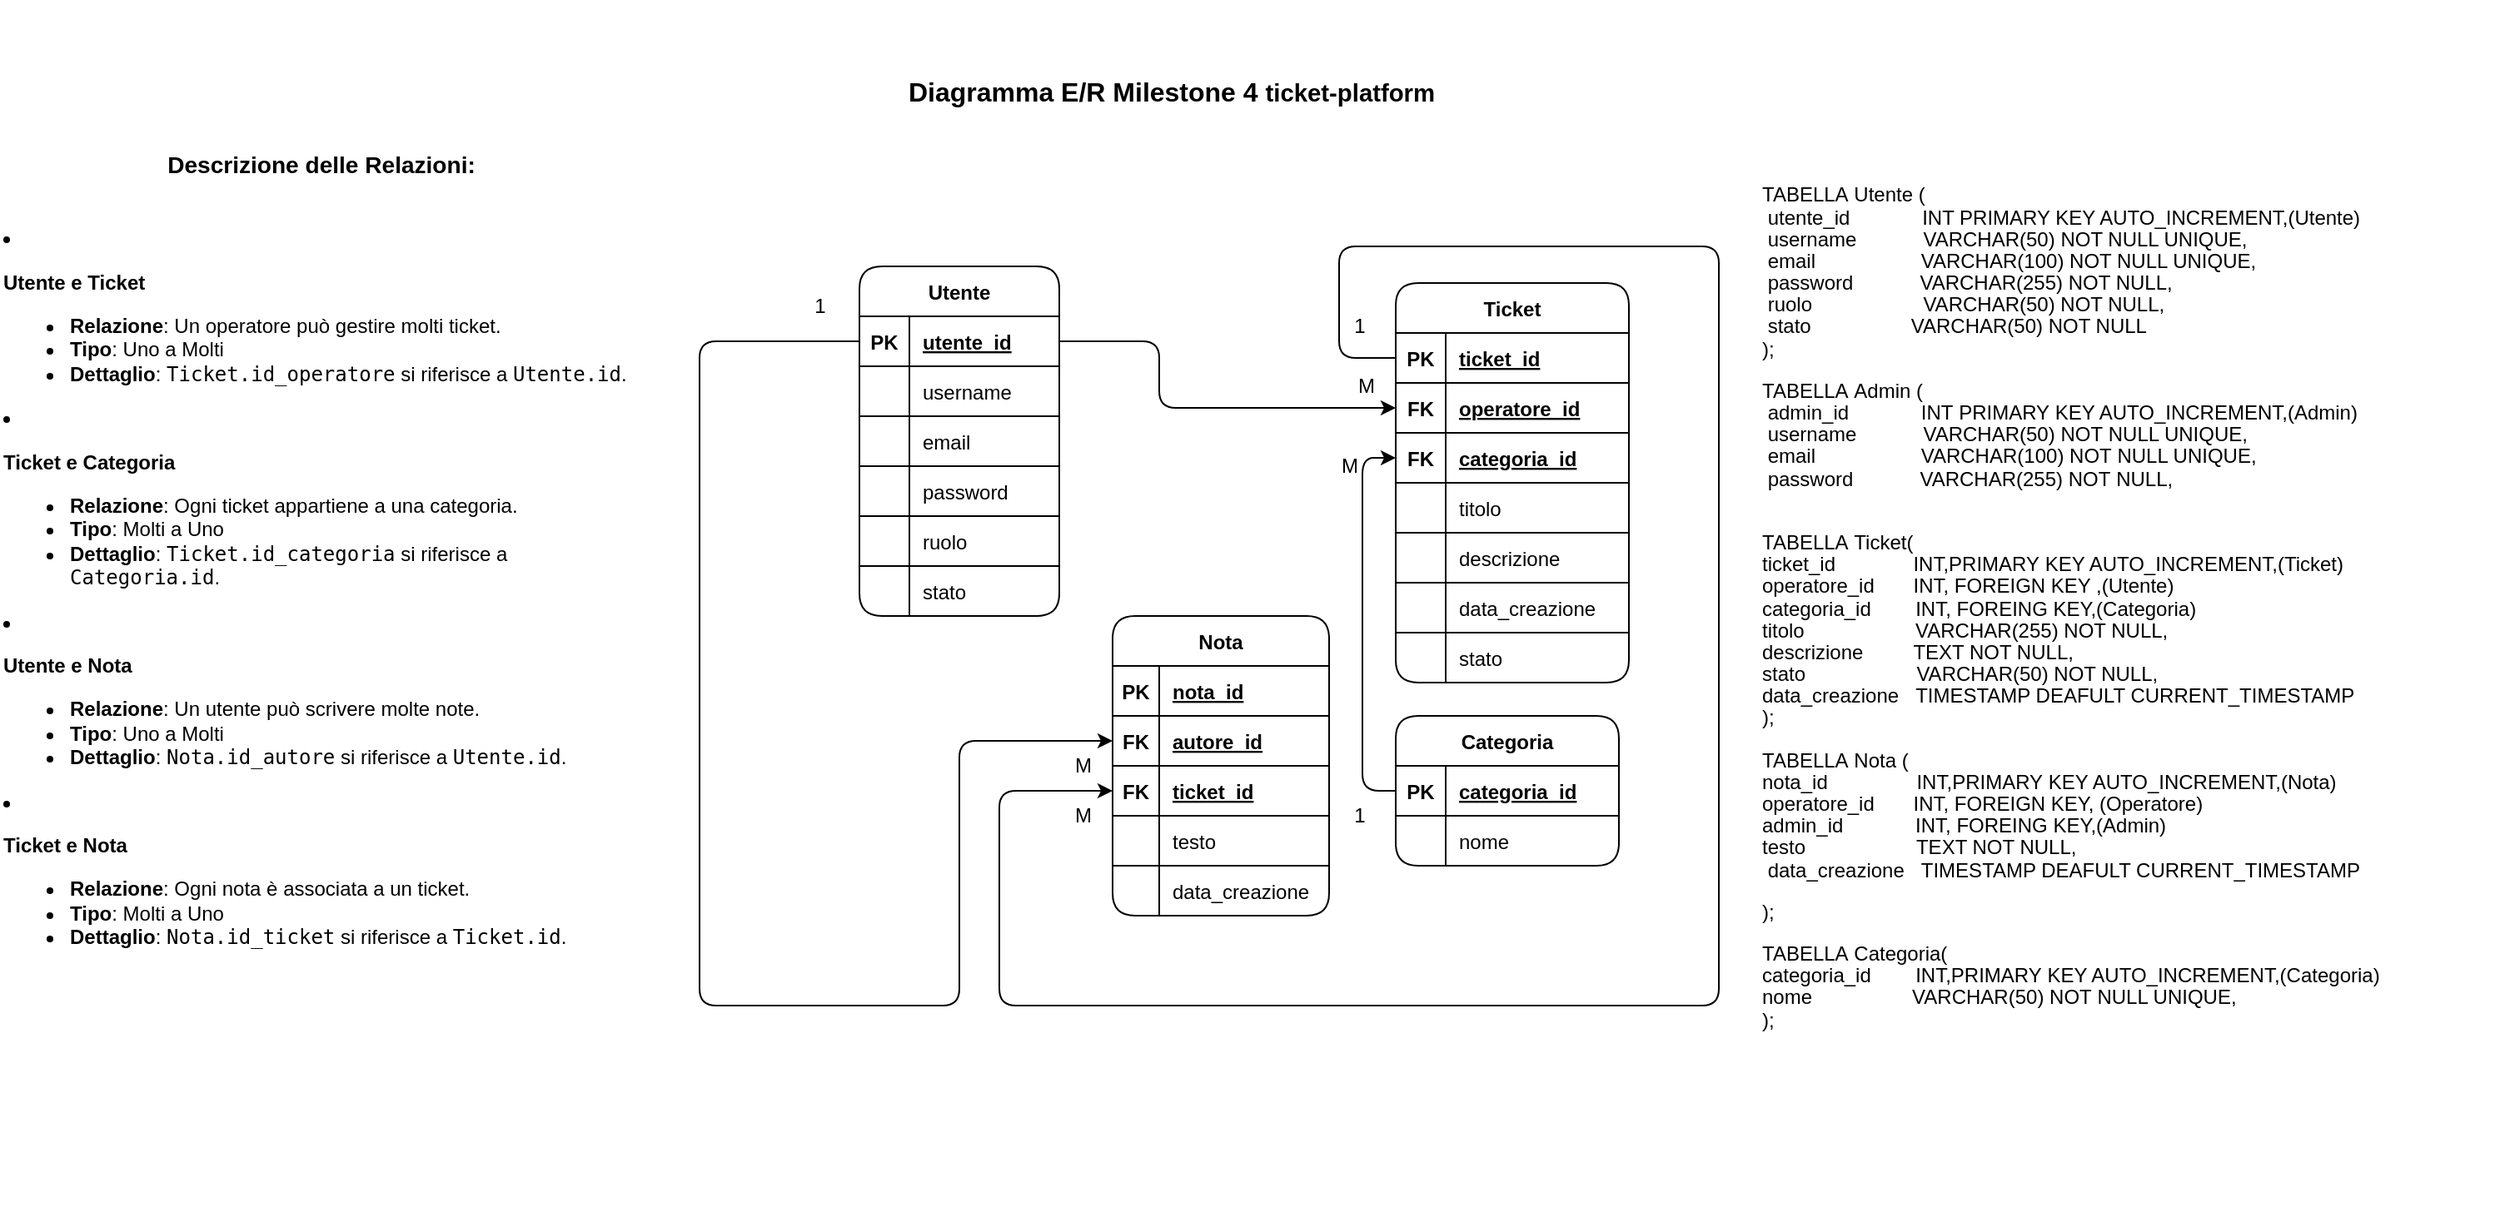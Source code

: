 <mxfile>
    <diagram id="jQdG6aLbPVYcb-BBa7oR" name="Page-1">
        <mxGraphModel dx="2303" dy="1204" grid="1" gridSize="12" guides="1" tooltips="1" connect="1" arrows="1" fold="1" page="0" pageScale="1" pageWidth="1600" pageHeight="1200" math="0" shadow="0">
            <root>
                <mxCell id="0"/>
                <mxCell id="1" parent="0"/>
                <mxCell id="15" value="Nota" style="shape=table;startSize=30;container=1;collapsible=1;childLayout=tableLayout;fixedRows=1;rowLines=1;fontStyle=1;align=center;resizeLast=1;rounded=1;" parent="1" vertex="1">
                    <mxGeometry x="260" y="270" width="130" height="180" as="geometry"/>
                </mxCell>
                <mxCell id="16" value="" style="shape=tableRow;horizontal=0;startSize=0;swimlaneHead=0;swimlaneBody=0;fillColor=none;collapsible=0;dropTarget=0;points=[[0,0.5],[1,0.5]];portConstraint=eastwest;top=0;left=0;right=0;bottom=1;" parent="15" vertex="1">
                    <mxGeometry y="30" width="130" height="30" as="geometry"/>
                </mxCell>
                <mxCell id="17" value="PK" style="shape=partialRectangle;connectable=0;fillColor=none;top=0;left=0;bottom=0;right=0;fontStyle=1;overflow=hidden;" parent="16" vertex="1">
                    <mxGeometry width="28" height="30" as="geometry">
                        <mxRectangle width="28" height="30" as="alternateBounds"/>
                    </mxGeometry>
                </mxCell>
                <mxCell id="18" value="nota_id" style="shape=partialRectangle;connectable=0;fillColor=none;top=0;left=0;bottom=0;right=0;align=left;spacingLeft=6;fontStyle=5;overflow=hidden;" parent="16" vertex="1">
                    <mxGeometry x="28" width="102" height="30" as="geometry">
                        <mxRectangle width="102" height="30" as="alternateBounds"/>
                    </mxGeometry>
                </mxCell>
                <mxCell id="255" value="" style="shape=tableRow;horizontal=0;startSize=0;swimlaneHead=0;swimlaneBody=0;fillColor=none;collapsible=0;dropTarget=0;points=[[0,0.5],[1,0.5]];portConstraint=eastwest;top=0;left=0;right=0;bottom=0;" parent="15" vertex="1">
                    <mxGeometry y="60" width="130" height="30" as="geometry"/>
                </mxCell>
                <mxCell id="256" value="FK" style="shape=partialRectangle;connectable=0;fillColor=none;top=0;left=0;bottom=0;right=0;editable=1;overflow=hidden;fontStyle=1" parent="255" vertex="1">
                    <mxGeometry width="28" height="30" as="geometry">
                        <mxRectangle width="28" height="30" as="alternateBounds"/>
                    </mxGeometry>
                </mxCell>
                <mxCell id="257" value="autore_id" style="shape=partialRectangle;connectable=0;fillColor=none;top=0;left=0;bottom=1;right=0;align=left;spacingLeft=6;overflow=hidden;fontStyle=5" parent="255" vertex="1">
                    <mxGeometry x="28" width="102" height="30" as="geometry">
                        <mxRectangle width="102" height="30" as="alternateBounds"/>
                    </mxGeometry>
                </mxCell>
                <mxCell id="187" value="" style="shape=tableRow;horizontal=0;startSize=0;swimlaneHead=0;swimlaneBody=0;fillColor=none;collapsible=0;dropTarget=0;points=[[0,0.5],[1,0.5]];portConstraint=eastwest;top=0;left=0;right=0;bottom=0;" parent="15" vertex="1">
                    <mxGeometry y="90" width="130" height="30" as="geometry"/>
                </mxCell>
                <mxCell id="188" value="FK" style="shape=partialRectangle;connectable=0;fillColor=none;top=0;left=0;bottom=0;right=0;editable=1;overflow=hidden;fontStyle=1" parent="187" vertex="1">
                    <mxGeometry width="28" height="30" as="geometry">
                        <mxRectangle width="28" height="30" as="alternateBounds"/>
                    </mxGeometry>
                </mxCell>
                <mxCell id="189" value="ticket_id" style="shape=partialRectangle;connectable=0;fillColor=none;top=0;left=0;bottom=1;right=0;align=left;spacingLeft=6;overflow=hidden;fontStyle=5" parent="187" vertex="1">
                    <mxGeometry x="28" width="102" height="30" as="geometry">
                        <mxRectangle width="102" height="30" as="alternateBounds"/>
                    </mxGeometry>
                </mxCell>
                <mxCell id="22" value="" style="shape=tableRow;horizontal=0;startSize=0;swimlaneHead=0;swimlaneBody=0;fillColor=none;collapsible=0;dropTarget=0;points=[[0,0.5],[1,0.5]];portConstraint=eastwest;top=0;left=0;right=0;bottom=0;" parent="15" vertex="1">
                    <mxGeometry y="120" width="130" height="30" as="geometry"/>
                </mxCell>
                <mxCell id="23" value="" style="shape=partialRectangle;connectable=0;fillColor=none;top=0;left=0;bottom=0;right=0;editable=1;overflow=hidden;" parent="22" vertex="1">
                    <mxGeometry width="28" height="30" as="geometry">
                        <mxRectangle width="28" height="30" as="alternateBounds"/>
                    </mxGeometry>
                </mxCell>
                <mxCell id="24" value="testo" style="shape=partialRectangle;connectable=0;fillColor=none;top=0;left=0;bottom=0;right=0;align=left;spacingLeft=6;overflow=hidden;" parent="22" vertex="1">
                    <mxGeometry x="28" width="102" height="30" as="geometry">
                        <mxRectangle width="102" height="30" as="alternateBounds"/>
                    </mxGeometry>
                </mxCell>
                <mxCell id="101" value="" style="shape=tableRow;horizontal=0;startSize=0;swimlaneHead=0;swimlaneBody=0;fillColor=none;collapsible=0;dropTarget=0;points=[[0,0.5],[1,0.5]];portConstraint=eastwest;top=0;left=0;right=0;bottom=0;" parent="15" vertex="1">
                    <mxGeometry y="150" width="130" height="30" as="geometry"/>
                </mxCell>
                <mxCell id="102" value="" style="shape=partialRectangle;connectable=0;fillColor=none;top=0;left=0;bottom=0;right=0;editable=1;overflow=hidden;" parent="101" vertex="1">
                    <mxGeometry width="28" height="30" as="geometry">
                        <mxRectangle width="28" height="30" as="alternateBounds"/>
                    </mxGeometry>
                </mxCell>
                <mxCell id="103" value="data_creazione" style="shape=partialRectangle;connectable=0;fillColor=none;top=0;left=0;bottom=0;right=0;align=left;spacingLeft=6;overflow=hidden;" parent="101" vertex="1">
                    <mxGeometry x="28" width="102" height="30" as="geometry">
                        <mxRectangle width="102" height="30" as="alternateBounds"/>
                    </mxGeometry>
                </mxCell>
                <mxCell id="28" value="Categoria" style="shape=table;startSize=30;container=1;collapsible=1;childLayout=tableLayout;fixedRows=1;rowLines=1;fontStyle=1;align=center;resizeLast=1;rounded=1;" parent="1" vertex="1">
                    <mxGeometry x="430" y="330" width="134" height="90" as="geometry"/>
                </mxCell>
                <mxCell id="29" value="" style="shape=tableRow;horizontal=0;startSize=0;swimlaneHead=0;swimlaneBody=0;fillColor=none;collapsible=0;dropTarget=0;points=[[0,0.5],[1,0.5]];portConstraint=eastwest;top=0;left=0;right=0;bottom=1;" parent="28" vertex="1">
                    <mxGeometry y="30" width="134" height="30" as="geometry"/>
                </mxCell>
                <mxCell id="30" value="PK" style="shape=partialRectangle;connectable=0;fillColor=none;top=0;left=0;bottom=0;right=0;fontStyle=1;overflow=hidden;" parent="29" vertex="1">
                    <mxGeometry width="30" height="30" as="geometry">
                        <mxRectangle width="30" height="30" as="alternateBounds"/>
                    </mxGeometry>
                </mxCell>
                <mxCell id="31" value="categoria_id" style="shape=partialRectangle;connectable=0;fillColor=none;top=0;left=0;bottom=0;right=0;align=left;spacingLeft=6;fontStyle=5;overflow=hidden;" parent="29" vertex="1">
                    <mxGeometry x="30" width="104" height="30" as="geometry">
                        <mxRectangle width="104" height="30" as="alternateBounds"/>
                    </mxGeometry>
                </mxCell>
                <mxCell id="32" value="" style="shape=tableRow;horizontal=0;startSize=0;swimlaneHead=0;swimlaneBody=0;fillColor=none;collapsible=0;dropTarget=0;points=[[0,0.5],[1,0.5]];portConstraint=eastwest;top=0;left=0;right=0;bottom=0;" parent="28" vertex="1">
                    <mxGeometry y="60" width="134" height="30" as="geometry"/>
                </mxCell>
                <mxCell id="33" value="" style="shape=partialRectangle;connectable=0;fillColor=none;top=0;left=0;bottom=0;right=0;editable=1;overflow=hidden;" parent="32" vertex="1">
                    <mxGeometry width="30" height="30" as="geometry">
                        <mxRectangle width="30" height="30" as="alternateBounds"/>
                    </mxGeometry>
                </mxCell>
                <mxCell id="34" value="nome" style="shape=partialRectangle;connectable=0;fillColor=none;top=0;left=0;bottom=0;right=0;align=left;spacingLeft=6;overflow=hidden;" parent="32" vertex="1">
                    <mxGeometry x="30" width="104" height="30" as="geometry">
                        <mxRectangle width="104" height="30" as="alternateBounds"/>
                    </mxGeometry>
                </mxCell>
                <mxCell id="54" value="Ticket" style="shape=table;startSize=30;container=1;collapsible=1;childLayout=tableLayout;fixedRows=1;rowLines=1;fontStyle=1;align=center;resizeLast=1;rounded=1;" parent="1" vertex="1">
                    <mxGeometry x="430" y="70" width="140" height="240" as="geometry"/>
                </mxCell>
                <mxCell id="55" value="" style="shape=tableRow;horizontal=0;startSize=0;swimlaneHead=0;swimlaneBody=0;fillColor=none;collapsible=0;dropTarget=0;points=[[0,0.5],[1,0.5]];portConstraint=eastwest;top=0;left=0;right=0;bottom=1;" parent="54" vertex="1">
                    <mxGeometry y="30" width="140" height="30" as="geometry"/>
                </mxCell>
                <mxCell id="56" value="PK" style="shape=partialRectangle;connectable=0;fillColor=none;top=0;left=0;bottom=0;right=0;fontStyle=1;overflow=hidden;" parent="55" vertex="1">
                    <mxGeometry width="30" height="30" as="geometry">
                        <mxRectangle width="30" height="30" as="alternateBounds"/>
                    </mxGeometry>
                </mxCell>
                <mxCell id="57" value="ticket_id" style="shape=partialRectangle;connectable=0;fillColor=none;top=0;left=0;bottom=0;right=0;align=left;spacingLeft=6;fontStyle=5;overflow=hidden;" parent="55" vertex="1">
                    <mxGeometry x="30" width="110" height="30" as="geometry">
                        <mxRectangle width="110" height="30" as="alternateBounds"/>
                    </mxGeometry>
                </mxCell>
                <mxCell id="58" value="" style="shape=tableRow;horizontal=0;startSize=0;swimlaneHead=0;swimlaneBody=0;fillColor=none;collapsible=0;dropTarget=0;points=[[0,0.5],[1,0.5]];portConstraint=eastwest;top=0;left=0;right=0;bottom=0;" parent="54" vertex="1">
                    <mxGeometry y="60" width="140" height="30" as="geometry"/>
                </mxCell>
                <mxCell id="59" value="FK" style="shape=partialRectangle;connectable=0;fillColor=none;top=0;left=0;bottom=0;right=0;editable=1;overflow=hidden;fontStyle=1" parent="58" vertex="1">
                    <mxGeometry width="30" height="30" as="geometry">
                        <mxRectangle width="30" height="30" as="alternateBounds"/>
                    </mxGeometry>
                </mxCell>
                <mxCell id="60" value="operatore_id" style="shape=partialRectangle;connectable=0;fillColor=none;top=0;left=0;bottom=0;right=0;align=left;spacingLeft=6;overflow=hidden;fontStyle=5" parent="58" vertex="1">
                    <mxGeometry x="30" width="110" height="30" as="geometry">
                        <mxRectangle width="110" height="30" as="alternateBounds"/>
                    </mxGeometry>
                </mxCell>
                <mxCell id="184" value="" style="shape=tableRow;horizontal=0;startSize=0;swimlaneHead=0;swimlaneBody=0;fillColor=none;collapsible=0;dropTarget=0;points=[[0,0.5],[1,0.5]];portConstraint=eastwest;top=0;left=0;right=0;bottom=0;" parent="54" vertex="1">
                    <mxGeometry y="90" width="140" height="30" as="geometry"/>
                </mxCell>
                <mxCell id="185" value="FK" style="shape=partialRectangle;connectable=0;fillColor=none;top=0;left=0;bottom=0;right=0;editable=1;overflow=hidden;fontStyle=1" parent="184" vertex="1">
                    <mxGeometry width="30" height="30" as="geometry">
                        <mxRectangle width="30" height="30" as="alternateBounds"/>
                    </mxGeometry>
                </mxCell>
                <mxCell id="186" value="categoria_id" style="shape=partialRectangle;connectable=0;fillColor=none;top=0;left=0;bottom=0;right=0;align=left;spacingLeft=6;overflow=hidden;fontStyle=5" parent="184" vertex="1">
                    <mxGeometry x="30" width="110" height="30" as="geometry">
                        <mxRectangle width="110" height="30" as="alternateBounds"/>
                    </mxGeometry>
                </mxCell>
                <mxCell id="61" value="" style="shape=tableRow;horizontal=0;startSize=0;swimlaneHead=0;swimlaneBody=0;fillColor=none;collapsible=0;dropTarget=0;points=[[0,0.5],[1,0.5]];portConstraint=eastwest;top=0;left=0;right=0;bottom=0;" parent="54" vertex="1">
                    <mxGeometry y="120" width="140" height="30" as="geometry"/>
                </mxCell>
                <mxCell id="62" value="" style="shape=partialRectangle;connectable=0;fillColor=none;top=0;left=0;bottom=0;right=0;editable=1;overflow=hidden;" parent="61" vertex="1">
                    <mxGeometry width="30" height="30" as="geometry">
                        <mxRectangle width="30" height="30" as="alternateBounds"/>
                    </mxGeometry>
                </mxCell>
                <mxCell id="63" value="titolo" style="shape=partialRectangle;connectable=0;fillColor=none;top=0;left=0;bottom=0;right=0;align=left;spacingLeft=6;overflow=hidden;" parent="61" vertex="1">
                    <mxGeometry x="30" width="110" height="30" as="geometry">
                        <mxRectangle width="110" height="30" as="alternateBounds"/>
                    </mxGeometry>
                </mxCell>
                <mxCell id="64" value="" style="shape=tableRow;horizontal=0;startSize=0;swimlaneHead=0;swimlaneBody=0;fillColor=none;collapsible=0;dropTarget=0;points=[[0,0.5],[1,0.5]];portConstraint=eastwest;top=0;left=0;right=0;bottom=0;" parent="54" vertex="1">
                    <mxGeometry y="150" width="140" height="30" as="geometry"/>
                </mxCell>
                <mxCell id="65" value="" style="shape=partialRectangle;connectable=0;fillColor=none;top=0;left=0;bottom=0;right=0;editable=1;overflow=hidden;" parent="64" vertex="1">
                    <mxGeometry width="30" height="30" as="geometry">
                        <mxRectangle width="30" height="30" as="alternateBounds"/>
                    </mxGeometry>
                </mxCell>
                <mxCell id="66" value="descrizione" style="shape=partialRectangle;connectable=0;fillColor=none;top=0;left=0;bottom=0;right=0;align=left;spacingLeft=6;overflow=hidden;" parent="64" vertex="1">
                    <mxGeometry x="30" width="110" height="30" as="geometry">
                        <mxRectangle width="110" height="30" as="alternateBounds"/>
                    </mxGeometry>
                </mxCell>
                <mxCell id="108" value="" style="shape=tableRow;horizontal=0;startSize=0;swimlaneHead=0;swimlaneBody=0;fillColor=none;collapsible=0;dropTarget=0;points=[[0,0.5],[1,0.5]];portConstraint=eastwest;top=0;left=0;right=0;bottom=0;" parent="54" vertex="1">
                    <mxGeometry y="180" width="140" height="30" as="geometry"/>
                </mxCell>
                <mxCell id="109" value="" style="shape=partialRectangle;connectable=0;fillColor=none;top=0;left=0;bottom=0;right=0;editable=1;overflow=hidden;" parent="108" vertex="1">
                    <mxGeometry width="30" height="30" as="geometry">
                        <mxRectangle width="30" height="30" as="alternateBounds"/>
                    </mxGeometry>
                </mxCell>
                <mxCell id="110" value="data_creazione" style="shape=partialRectangle;connectable=0;fillColor=none;top=0;left=0;bottom=0;right=0;align=left;spacingLeft=6;overflow=hidden;" parent="108" vertex="1">
                    <mxGeometry x="30" width="110" height="30" as="geometry">
                        <mxRectangle width="110" height="30" as="alternateBounds"/>
                    </mxGeometry>
                </mxCell>
                <mxCell id="111" value="" style="shape=tableRow;horizontal=0;startSize=0;swimlaneHead=0;swimlaneBody=0;fillColor=none;collapsible=0;dropTarget=0;points=[[0,0.5],[1,0.5]];portConstraint=eastwest;top=0;left=0;right=0;bottom=0;" parent="54" vertex="1">
                    <mxGeometry y="210" width="140" height="30" as="geometry"/>
                </mxCell>
                <mxCell id="112" value="" style="shape=partialRectangle;connectable=0;fillColor=none;top=0;left=0;bottom=0;right=0;editable=1;overflow=hidden;" parent="111" vertex="1">
                    <mxGeometry width="30" height="30" as="geometry">
                        <mxRectangle width="30" height="30" as="alternateBounds"/>
                    </mxGeometry>
                </mxCell>
                <mxCell id="113" value="stato" style="shape=partialRectangle;connectable=0;fillColor=none;top=0;left=0;bottom=0;right=0;align=left;spacingLeft=6;overflow=hidden;" parent="111" vertex="1">
                    <mxGeometry x="30" width="110" height="30" as="geometry">
                        <mxRectangle width="110" height="30" as="alternateBounds"/>
                    </mxGeometry>
                </mxCell>
                <mxCell id="181" value="&lt;p style=&quot;line-height: 110%;&quot;&gt;&lt;span class=&quot;hljs-keyword&quot;&gt;TABELLA&lt;/span&gt;&amp;nbsp;Utente (&lt;br&gt;&amp;nbsp;utente_id&amp;nbsp; &amp;nbsp; &amp;nbsp; &amp;nbsp; &amp;nbsp; &amp;nbsp; &amp;nbsp;&lt;span class=&quot;hljs-type&quot;&gt;INT&lt;/span&gt; &lt;span class=&quot;hljs-keyword&quot;&gt;PRIMARY&lt;/span&gt; KEY AUTO_INCREMENT,(Utente)&lt;br&gt;&amp;nbsp;username&amp;nbsp; &amp;nbsp; &amp;nbsp; &amp;nbsp; &amp;nbsp; &amp;nbsp;&amp;nbsp;&lt;span class=&quot;hljs-type&quot;&gt;VARCHAR&lt;/span&gt;(&lt;span class=&quot;hljs-number&quot;&gt;50&lt;/span&gt;) &lt;span class=&quot;hljs-keyword&quot;&gt;NOT&lt;/span&gt; &lt;span class=&quot;hljs-keyword&quot;&gt;NULL UNIQUE&lt;/span&gt;,&lt;br&gt;&amp;nbsp;email&amp;nbsp; &amp;nbsp; &amp;nbsp; &amp;nbsp; &amp;nbsp; &amp;nbsp; &amp;nbsp; &amp;nbsp; &amp;nbsp; &amp;nbsp;&lt;span class=&quot;hljs-type&quot;&gt;VARCHAR&lt;/span&gt;(&lt;span class=&quot;hljs-number&quot;&gt;100&lt;/span&gt;) &lt;span class=&quot;hljs-keyword&quot;&gt;NOT&lt;/span&gt; &lt;span class=&quot;hljs-keyword&quot;&gt;NULL UNIQUE&lt;/span&gt;,&lt;br&gt;&amp;nbsp;password&amp;nbsp; &amp;nbsp; &amp;nbsp; &amp;nbsp; &amp;nbsp; &amp;nbsp;&amp;nbsp;&lt;span class=&quot;hljs-type&quot;&gt;VARCHAR&lt;/span&gt;(&lt;span class=&quot;hljs-number&quot;&gt;255&lt;/span&gt;) &lt;span class=&quot;hljs-keyword&quot;&gt;NOT&lt;/span&gt; &lt;span class=&quot;hljs-keyword&quot;&gt;NULL&lt;/span&gt;,&amp;nbsp; &amp;nbsp; &amp;nbsp; &amp;nbsp; &amp;nbsp; &amp;nbsp; &amp;nbsp; &amp;nbsp; &amp;nbsp; &amp;nbsp; &amp;nbsp; &amp;nbsp; &amp;nbsp; &amp;nbsp; &amp;nbsp; &amp;nbsp; &amp;nbsp; &amp;nbsp; &amp;nbsp; &amp;nbsp; &amp;nbsp; &amp;nbsp; &amp;nbsp; &amp;nbsp; &amp;nbsp; &amp;nbsp; &amp;nbsp;ruolo&amp;nbsp; &amp;nbsp; &amp;nbsp; &amp;nbsp; &amp;nbsp; &amp;nbsp; &amp;nbsp; &amp;nbsp; &amp;nbsp; &amp;nbsp; VARCHAR(50) NOT NULL,&amp;nbsp; &amp;nbsp; &amp;nbsp; &amp;nbsp; &amp;nbsp; &amp;nbsp; &amp;nbsp; &amp;nbsp; &amp;nbsp; &amp;nbsp; &amp;nbsp; &amp;nbsp; &amp;nbsp; &amp;nbsp; &amp;nbsp; &amp;nbsp; &amp;nbsp; &amp;nbsp; &amp;nbsp; &amp;nbsp; &amp;nbsp; &amp;nbsp; &amp;nbsp; &amp;nbsp; &amp;nbsp; &amp;nbsp; &amp;nbsp;&lt;span style=&quot;background-color: initial;&quot;&gt;stato&amp;nbsp; &amp;nbsp; &amp;nbsp; &amp;nbsp; &amp;nbsp; &amp;nbsp; &amp;nbsp; &amp;nbsp; &amp;nbsp; VARCHAR(50) NOT NULL&amp;nbsp; &amp;nbsp; &amp;nbsp; &amp;nbsp; &amp;nbsp; &amp;nbsp; &amp;nbsp; &amp;nbsp; &amp;nbsp; &amp;nbsp; &amp;nbsp; &amp;nbsp; &amp;nbsp; &amp;nbsp; &amp;nbsp; &amp;nbsp; &amp;nbsp; &amp;nbsp; &amp;nbsp; &amp;nbsp; &amp;nbsp; &amp;nbsp; &amp;nbsp; &amp;nbsp; &amp;nbsp; &amp;nbsp; &amp;nbsp; &amp;nbsp; &amp;nbsp; &amp;nbsp; &amp;nbsp; &lt;/span&gt;&lt;span style=&quot;background-color: initial;&quot;&gt;);&lt;/span&gt;&lt;/p&gt;&lt;p style=&quot;line-height: 110%;&quot;&gt;&lt;span class=&quot;hljs-keyword&quot;&gt;&lt;span style=&quot;border-color: var(--border-color);&quot; class=&quot;hljs-keyword&quot;&gt;TABELLA&lt;/span&gt;&amp;nbsp;Admin (&lt;br style=&quot;border-color: var(--border-color);&quot;&gt;&amp;nbsp;admin_id&amp;nbsp; &amp;nbsp; &amp;nbsp; &amp;nbsp; &amp;nbsp; &amp;nbsp; &amp;nbsp;&lt;span style=&quot;border-color: var(--border-color);&quot; class=&quot;hljs-type&quot;&gt;INT&lt;/span&gt;&amp;nbsp;&lt;span style=&quot;border-color: var(--border-color);&quot; class=&quot;hljs-keyword&quot;&gt;PRIMARY&lt;/span&gt;&amp;nbsp;KEY AUTO_INCREMENT,(Admin)&lt;br style=&quot;border-color: var(--border-color);&quot;&gt;&amp;nbsp;username&amp;nbsp; &amp;nbsp; &amp;nbsp; &amp;nbsp; &amp;nbsp; &amp;nbsp;&amp;nbsp;&lt;span style=&quot;border-color: var(--border-color);&quot; class=&quot;hljs-type&quot;&gt;VARCHAR&lt;/span&gt;(&lt;span style=&quot;border-color: var(--border-color);&quot; class=&quot;hljs-number&quot;&gt;50&lt;/span&gt;)&amp;nbsp;&lt;span style=&quot;border-color: var(--border-color);&quot; class=&quot;hljs-keyword&quot;&gt;NOT&lt;/span&gt;&amp;nbsp;&lt;span style=&quot;border-color: var(--border-color);&quot; class=&quot;hljs-keyword&quot;&gt;NULL UNIQUE&lt;/span&gt;,&lt;br style=&quot;border-color: var(--border-color);&quot;&gt;&amp;nbsp;email&amp;nbsp; &amp;nbsp; &amp;nbsp; &amp;nbsp; &amp;nbsp; &amp;nbsp; &amp;nbsp; &amp;nbsp; &amp;nbsp; &amp;nbsp;&lt;span style=&quot;border-color: var(--border-color);&quot; class=&quot;hljs-type&quot;&gt;VARCHAR&lt;/span&gt;(&lt;span style=&quot;border-color: var(--border-color);&quot; class=&quot;hljs-number&quot;&gt;100&lt;/span&gt;)&amp;nbsp;&lt;span style=&quot;border-color: var(--border-color);&quot; class=&quot;hljs-keyword&quot;&gt;NOT&lt;/span&gt;&amp;nbsp;&lt;span style=&quot;border-color: var(--border-color);&quot; class=&quot;hljs-keyword&quot;&gt;NULL UNIQUE&lt;/span&gt;,&lt;br style=&quot;border-color: var(--border-color);&quot;&gt;&amp;nbsp;password&amp;nbsp; &amp;nbsp; &amp;nbsp; &amp;nbsp; &amp;nbsp; &amp;nbsp;&amp;nbsp;&lt;span style=&quot;border-color: var(--border-color);&quot; class=&quot;hljs-type&quot;&gt;VARCHAR&lt;/span&gt;(&lt;span style=&quot;border-color: var(--border-color);&quot; class=&quot;hljs-number&quot;&gt;255&lt;/span&gt;)&amp;nbsp;&lt;span style=&quot;border-color: var(--border-color);&quot; class=&quot;hljs-keyword&quot;&gt;NOT&lt;/span&gt;&amp;nbsp;&lt;span style=&quot;border-color: var(--border-color);&quot; class=&quot;hljs-keyword&quot;&gt;NULL&lt;/span&gt;,&lt;/span&gt;&lt;/p&gt;&lt;p style=&quot;line-height: 110%;&quot;&gt;&lt;span class=&quot;hljs-keyword&quot;&gt;&lt;br&gt;TABELLA&lt;/span&gt;&amp;nbsp;Ticket(&lt;br&gt;ticket_id&amp;nbsp; &amp;nbsp; &amp;nbsp; &amp;nbsp; &amp;nbsp; &amp;nbsp; &amp;nbsp;&amp;nbsp;&lt;span class=&quot;hljs-type&quot;&gt;INT&lt;/span&gt;,&lt;span style=&quot;border-color: var(--border-color);&quot; class=&quot;hljs-keyword&quot;&gt;PRIMARY&lt;/span&gt;&amp;nbsp;KEY AUTO_INCREMENT,(Ticket)&lt;br&gt;operatore_id&amp;nbsp; &amp;nbsp; &amp;nbsp; &amp;nbsp;&lt;span class=&quot;hljs-type&quot;&gt;INT&lt;/span&gt;,&amp;nbsp;&lt;span style=&quot;border-color: var(--border-color);&quot; class=&quot;hljs-keyword&quot;&gt;FOREIGN&lt;/span&gt;&amp;nbsp;KEY ,(Utente)&lt;br&gt;categoria_id&amp;nbsp; &amp;nbsp; &amp;nbsp; &amp;nbsp; &lt;span class=&quot;hljs-type&quot;&gt;INT,&lt;/span&gt;&amp;nbsp;FOREING&amp;nbsp;KEY,(Categoria)&lt;br&gt;titolo&amp;nbsp; &amp;nbsp; &amp;nbsp; &amp;nbsp; &amp;nbsp; &amp;nbsp; &amp;nbsp; &amp;nbsp; &amp;nbsp; &amp;nbsp; VARCHAR(255) NOT NULL,&amp;nbsp;&lt;br&gt;descrizione&amp;nbsp; &amp;nbsp; &amp;nbsp; &amp;nbsp; &amp;nbsp;TEXT NOT NULL,&lt;br&gt;stato&amp;nbsp; &amp;nbsp; &amp;nbsp; &amp;nbsp; &amp;nbsp; &amp;nbsp; &amp;nbsp; &amp;nbsp; &amp;nbsp; &amp;nbsp; VARCHAR(50) NOT NULL,&lt;br&gt;data_creazione&amp;nbsp; &amp;nbsp;TIMESTAMP DEAFULT CURRENT_TIMESTAMP&lt;br&gt;);&lt;/p&gt;&lt;p style=&quot;line-height: 110%;&quot;&gt;&lt;span style=&quot;border-color: var(--border-color);&quot; class=&quot;hljs-keyword&quot;&gt;TABELLA&lt;/span&gt;&amp;nbsp;Nota (&lt;br style=&quot;border-color: var(--border-color);&quot;&gt;nota_id&amp;nbsp; &amp;nbsp; &amp;nbsp; &amp;nbsp; &amp;nbsp; &amp;nbsp; &amp;nbsp; &amp;nbsp;&amp;nbsp;&lt;span style=&quot;border-color: var(--border-color);&quot; class=&quot;hljs-type&quot;&gt;INT&lt;/span&gt;,&lt;span style=&quot;border-color: var(--border-color);&quot; class=&quot;hljs-keyword&quot;&gt;PRIMARY&lt;/span&gt;&amp;nbsp;KEY AUTO_INCREMENT,(Nota)&lt;br style=&quot;border-color: var(--border-color);&quot;&gt;operatore_id&amp;nbsp; &amp;nbsp; &amp;nbsp; &amp;nbsp;&lt;span style=&quot;border-color: var(--border-color);&quot; class=&quot;hljs-type&quot;&gt;INT&lt;/span&gt;,&amp;nbsp;&lt;span style=&quot;border-color: var(--border-color);&quot; class=&quot;hljs-keyword&quot;&gt;FOREIGN&lt;/span&gt;&amp;nbsp;KEY, (Operatore)&lt;br style=&quot;border-color: var(--border-color);&quot;&gt;admin_id&amp;nbsp; &amp;nbsp; &amp;nbsp; &amp;nbsp; &amp;nbsp; &amp;nbsp; &amp;nbsp;&lt;span style=&quot;border-color: var(--border-color);&quot; class=&quot;hljs-type&quot;&gt;INT,&lt;/span&gt;&amp;nbsp;FOREING&amp;nbsp;KEY,(Admin)&amp;nbsp; &amp;nbsp; &amp;nbsp; &amp;nbsp; &amp;nbsp; &amp;nbsp; &amp;nbsp;&amp;nbsp;&lt;br style=&quot;border-color: var(--border-color);&quot;&gt;testo&amp;nbsp; &amp;nbsp; &amp;nbsp; &amp;nbsp; &amp;nbsp; &amp;nbsp; &amp;nbsp; &amp;nbsp; &amp;nbsp; &amp;nbsp; TEXT NOT NULL,&amp;nbsp; &amp;nbsp; &amp;nbsp; &amp;nbsp; &amp;nbsp; &amp;nbsp; &amp;nbsp; &amp;nbsp; &amp;nbsp; &amp;nbsp; &amp;nbsp; &amp;nbsp; &amp;nbsp; &amp;nbsp; &amp;nbsp; &amp;nbsp; &amp;nbsp; &amp;nbsp; &amp;nbsp; &amp;nbsp; &amp;nbsp; &amp;nbsp; &amp;nbsp; &amp;nbsp; &amp;nbsp; &amp;nbsp;data_creazione&amp;nbsp; &amp;nbsp;TIMESTAMP DEAFULT CURRENT_TIMESTAMP&lt;/p&gt;&lt;p style=&quot;line-height: 110%;&quot;&gt;);&lt;br&gt;&lt;/p&gt;&lt;p style=&quot;line-height: 110%;&quot;&gt;&lt;span style=&quot;border-color: var(--border-color);&quot; class=&quot;hljs-keyword&quot;&gt;TABELLA&lt;/span&gt;&amp;nbsp;Categoria(&lt;br style=&quot;border-color: var(--border-color);&quot;&gt;categoria_id&amp;nbsp; &amp;nbsp; &amp;nbsp; &amp;nbsp; &lt;span style=&quot;border-color: var(--border-color);&quot; class=&quot;hljs-type&quot;&gt;INT&lt;/span&gt;,&lt;span style=&quot;border-color: var(--border-color);&quot; class=&quot;hljs-keyword&quot;&gt;PRIMARY&lt;/span&gt;&amp;nbsp;KEY AUTO_INCREMENT,(Categoria)&lt;br style=&quot;border-color: var(--border-color);&quot;&gt;nome&amp;nbsp; &amp;nbsp; &amp;nbsp; &amp;nbsp; &amp;nbsp; &amp;nbsp; &amp;nbsp; &amp;nbsp; &amp;nbsp;&amp;nbsp;&lt;span style=&quot;border-color: var(--border-color);&quot; class=&quot;hljs-type&quot;&gt;VARCHAR&lt;/span&gt;(&lt;span style=&quot;border-color: var(--border-color);&quot; class=&quot;hljs-number&quot;&gt;50&lt;/span&gt;)&amp;nbsp;&lt;span style=&quot;border-color: var(--border-color);&quot; class=&quot;hljs-keyword&quot;&gt;NOT&lt;/span&gt;&amp;nbsp;&lt;span style=&quot;border-color: var(--border-color);&quot; class=&quot;hljs-keyword&quot;&gt;NULL UNIQUE&lt;/span&gt;,&amp;nbsp; &amp;nbsp; &amp;nbsp; &amp;nbsp; &amp;nbsp; &amp;nbsp; &amp;nbsp; &amp;nbsp; &amp;nbsp; &amp;nbsp; &amp;nbsp; &amp;nbsp; &amp;nbsp; &amp;nbsp; &amp;nbsp;&amp;nbsp;&lt;br style=&quot;border-color: var(--border-color);&quot;&gt;);&lt;br&gt;&lt;/p&gt;" style="text;whiteSpace=wrap;html=1;verticalAlign=middle;" parent="1" vertex="1">
                    <mxGeometry x="648" y="-100" width="444" height="730" as="geometry"/>
                </mxCell>
                <mxCell id="182" value="&lt;h3 style=&quot;text-align: center;&quot;&gt;Descrizione delle Relazioni:&lt;/h3&gt;&lt;div&gt;&lt;br&gt;&lt;/div&gt;&lt;div&gt;&lt;li&gt;&lt;p&gt;&lt;strong&gt;Utente e Ticket&lt;/strong&gt;&lt;/p&gt;&lt;ul&gt;&lt;li&gt;&lt;strong&gt;Relazione&lt;/strong&gt;: Un operatore può gestire molti ticket.&lt;/li&gt;&lt;li&gt;&lt;strong&gt;Tipo&lt;/strong&gt;: Uno a Molti&lt;/li&gt;&lt;li&gt;&lt;strong&gt;Dettaglio&lt;/strong&gt;: &lt;code&gt;Ticket.id_operatore&lt;/code&gt; si riferisce a &lt;code&gt;Utente.id&lt;/code&gt;.&lt;/li&gt;&lt;/ul&gt;&lt;/li&gt;&lt;li&gt;&lt;p&gt;&lt;strong&gt;Ticket e Categoria&lt;/strong&gt;&lt;/p&gt;&lt;ul&gt;&lt;li&gt;&lt;strong&gt;Relazione&lt;/strong&gt;: Ogni ticket appartiene a una categoria.&lt;/li&gt;&lt;li&gt;&lt;strong&gt;Tipo&lt;/strong&gt;: Molti a Uno&lt;/li&gt;&lt;li&gt;&lt;strong&gt;Dettaglio&lt;/strong&gt;: &lt;code&gt;Ticket.id_categoria&lt;/code&gt; si riferisce a &lt;code&gt;Categoria.id&lt;/code&gt;.&lt;/li&gt;&lt;/ul&gt;&lt;/li&gt;&lt;li&gt;&lt;p&gt;&lt;strong&gt;Utente e Nota&lt;/strong&gt;&lt;/p&gt;&lt;ul&gt;&lt;li&gt;&lt;strong&gt;Relazione&lt;/strong&gt;: Un utente può scrivere molte note.&lt;/li&gt;&lt;li&gt;&lt;strong&gt;Tipo&lt;/strong&gt;: Uno a Molti&lt;/li&gt;&lt;li&gt;&lt;strong&gt;Dettaglio&lt;/strong&gt;: &lt;code&gt;Nota.id_autore&lt;/code&gt; si riferisce a &lt;code&gt;Utente.id&lt;/code&gt;.&lt;/li&gt;&lt;/ul&gt;&lt;/li&gt;&lt;li&gt;&lt;p&gt;&lt;strong&gt;Ticket e Nota&lt;/strong&gt;&lt;/p&gt;&lt;ul&gt;&lt;li&gt;&lt;strong&gt;Relazione&lt;/strong&gt;: Ogni nota è associata a un ticket.&lt;/li&gt;&lt;li&gt;&lt;strong&gt;Tipo&lt;/strong&gt;: Molti a Uno&lt;/li&gt;&lt;li&gt;&lt;strong&gt;Dettaglio&lt;/strong&gt;: &lt;code&gt;Nota.id_ticket&lt;/code&gt; si riferisce a &lt;code&gt;Ticket.id&lt;/code&gt;.&lt;/li&gt;&lt;/ul&gt;&lt;/li&gt;&lt;/div&gt;" style="text;whiteSpace=wrap;html=1;align=left;" parent="1" vertex="1">
                    <mxGeometry x="-408" y="-30" width="384" height="590" as="geometry"/>
                </mxCell>
                <mxCell id="183" value="&lt;span style=&quot;font-size: 16px;&quot;&gt;&lt;b&gt;Diagramma E/R Milestone 4&amp;nbsp;&lt;/b&gt;&lt;/span&gt;&lt;span id=&quot;docs-internal-guid-a646b4a6-7fff-2a3b-7af0-0f0604dc632d&quot;&gt;&lt;span style=&quot;font-size: 11pt; font-family: Arial, sans-serif; background-color: transparent; font-variant-numeric: normal; font-variant-east-asian: normal; font-variant-alternates: normal; font-variant-position: normal; vertical-align: baseline;&quot;&gt;&lt;b&gt;ticket-platform&lt;/b&gt;&lt;/span&gt;&lt;/span&gt;" style="text;html=1;align=center;verticalAlign=middle;resizable=0;points=[];autosize=1;strokeColor=none;fillColor=none;" parent="1" vertex="1">
                    <mxGeometry x="121" y="-63" width="348" height="36" as="geometry"/>
                </mxCell>
                <mxCell id="195" style="edgeStyle=none;html=1;exitX=1;exitY=0.5;exitDx=0;exitDy=0;entryX=0;entryY=0.5;entryDx=0;entryDy=0;" parent="1" source="219" target="58" edge="1">
                    <mxGeometry relative="1" as="geometry">
                        <Array as="points">
                            <mxPoint x="288" y="105"/>
                            <mxPoint x="288" y="145"/>
                            <mxPoint x="324" y="145"/>
                            <mxPoint x="336" y="145"/>
                            <mxPoint x="350" y="145"/>
                        </Array>
                    </mxGeometry>
                </mxCell>
                <mxCell id="197" style="edgeStyle=none;html=1;entryX=0;entryY=0.5;entryDx=0;entryDy=0;startArrow=none;exitX=0;exitY=0.5;exitDx=0;exitDy=0;" parent="1" source="29" target="184" edge="1">
                    <mxGeometry relative="1" as="geometry">
                        <mxPoint x="410" y="216" as="sourcePoint"/>
                        <Array as="points">
                            <mxPoint x="410" y="375"/>
                            <mxPoint x="410" y="175"/>
                        </Array>
                    </mxGeometry>
                </mxCell>
                <mxCell id="198" style="edgeStyle=none;html=1;exitX=0;exitY=0.5;exitDx=0;exitDy=0;entryX=0;entryY=0.5;entryDx=0;entryDy=0;fontSize=12;startArrow=none;startFill=0;strokeColor=default;endArrow=classic;endFill=1;" parent="1" source="55" target="187" edge="1">
                    <mxGeometry relative="1" as="geometry">
                        <Array as="points">
                            <mxPoint x="396" y="115"/>
                            <mxPoint x="396" y="48"/>
                            <mxPoint x="624" y="48"/>
                            <mxPoint x="624" y="504"/>
                            <mxPoint x="192" y="504"/>
                            <mxPoint x="192" y="375"/>
                        </Array>
                    </mxGeometry>
                </mxCell>
                <mxCell id="200" value="1" style="text;html=1;align=center;verticalAlign=middle;resizable=0;points=[];autosize=1;strokeColor=none;fillColor=none;fontSize=12;fontColor=#000000;labelBackgroundColor=none;" parent="1" vertex="1">
                    <mxGeometry x="66" y="72" width="36" height="24" as="geometry"/>
                </mxCell>
                <mxCell id="201" value="M" style="text;html=1;align=center;verticalAlign=middle;resizable=0;points=[];autosize=1;strokeColor=none;fillColor=none;fontSize=12;fontColor=#000000;labelBackgroundColor=none;" parent="1" vertex="1">
                    <mxGeometry x="394" y="120" width="36" height="24" as="geometry"/>
                </mxCell>
                <mxCell id="203" value="1" style="text;html=1;align=center;verticalAlign=middle;resizable=0;points=[];autosize=1;strokeColor=none;fillColor=none;fontSize=12;fontColor=#000000;labelBackgroundColor=none;" parent="1" vertex="1">
                    <mxGeometry x="390" y="378" width="36" height="24" as="geometry"/>
                </mxCell>
                <mxCell id="202" value="M" style="text;html=1;align=center;verticalAlign=middle;resizable=0;points=[];autosize=1;strokeColor=none;fillColor=none;fontSize=12;fontColor=#000000;labelBackgroundColor=none;" parent="1" vertex="1">
                    <mxGeometry x="384" y="168" width="36" height="24" as="geometry"/>
                </mxCell>
                <mxCell id="208" value="1" style="text;html=1;align=center;verticalAlign=middle;resizable=0;points=[];autosize=1;strokeColor=none;fillColor=none;fontSize=12;fontColor=#000000;labelBackgroundColor=none;" parent="1" vertex="1">
                    <mxGeometry x="144" y="70" width="36" height="24" as="geometry"/>
                </mxCell>
                <mxCell id="213" value="1" style="text;html=1;align=center;verticalAlign=middle;resizable=0;points=[];autosize=1;strokeColor=none;fillColor=none;fontSize=12;fontColor=#000000;labelBackgroundColor=none;" parent="1" vertex="1">
                    <mxGeometry x="390" y="84" width="36" height="24" as="geometry"/>
                </mxCell>
                <mxCell id="217" value="M" style="text;html=1;align=center;verticalAlign=middle;resizable=0;points=[];autosize=1;strokeColor=none;fillColor=none;fontSize=12;fontColor=#000000;labelBackgroundColor=none;" parent="1" vertex="1">
                    <mxGeometry x="224" y="378" width="36" height="24" as="geometry"/>
                </mxCell>
                <mxCell id="218" value="Utente" style="shape=table;startSize=30;container=1;collapsible=1;childLayout=tableLayout;fixedRows=1;rowLines=1;fontStyle=1;align=center;resizeLast=1;rounded=1;resizeLastRow=0;" parent="1" vertex="1">
                    <mxGeometry x="108" y="60" width="120" height="210" as="geometry"/>
                </mxCell>
                <mxCell id="219" value="" style="shape=tableRow;horizontal=0;startSize=0;swimlaneHead=0;swimlaneBody=0;fillColor=none;collapsible=0;dropTarget=0;points=[[0,0.5],[1,0.5]];portConstraint=eastwest;top=0;left=0;right=0;bottom=1;" parent="218" vertex="1">
                    <mxGeometry y="30" width="120" height="30" as="geometry"/>
                </mxCell>
                <mxCell id="220" value="PK" style="shape=partialRectangle;connectable=0;fillColor=none;top=0;left=0;bottom=0;right=0;fontStyle=1;overflow=hidden;" parent="219" vertex="1">
                    <mxGeometry width="30" height="30" as="geometry">
                        <mxRectangle width="30" height="30" as="alternateBounds"/>
                    </mxGeometry>
                </mxCell>
                <mxCell id="221" value="utente_id" style="shape=partialRectangle;connectable=0;fillColor=none;top=0;left=0;bottom=0;right=0;align=left;spacingLeft=6;fontStyle=5;overflow=hidden;" parent="219" vertex="1">
                    <mxGeometry x="30" width="90" height="30" as="geometry">
                        <mxRectangle width="90" height="30" as="alternateBounds"/>
                    </mxGeometry>
                </mxCell>
                <mxCell id="222" value="" style="shape=tableRow;horizontal=0;startSize=0;swimlaneHead=0;swimlaneBody=0;fillColor=none;collapsible=0;dropTarget=0;points=[[0,0.5],[1,0.5]];portConstraint=eastwest;top=0;left=0;right=0;bottom=0;" parent="218" vertex="1">
                    <mxGeometry y="60" width="120" height="30" as="geometry"/>
                </mxCell>
                <mxCell id="223" value="" style="shape=partialRectangle;connectable=0;fillColor=none;top=0;left=0;bottom=0;right=0;editable=1;overflow=hidden;" parent="222" vertex="1">
                    <mxGeometry width="30" height="30" as="geometry">
                        <mxRectangle width="30" height="30" as="alternateBounds"/>
                    </mxGeometry>
                </mxCell>
                <mxCell id="224" value="username" style="shape=partialRectangle;connectable=0;fillColor=none;top=0;left=0;bottom=0;right=0;align=left;spacingLeft=6;overflow=hidden;" parent="222" vertex="1">
                    <mxGeometry x="30" width="90" height="30" as="geometry">
                        <mxRectangle width="90" height="30" as="alternateBounds"/>
                    </mxGeometry>
                </mxCell>
                <mxCell id="225" value="" style="shape=tableRow;horizontal=0;startSize=0;swimlaneHead=0;swimlaneBody=0;fillColor=none;collapsible=0;dropTarget=0;points=[[0,0.5],[1,0.5]];portConstraint=eastwest;top=0;left=0;right=0;bottom=0;" parent="218" vertex="1">
                    <mxGeometry y="90" width="120" height="30" as="geometry"/>
                </mxCell>
                <mxCell id="226" value="" style="shape=partialRectangle;connectable=0;fillColor=none;top=0;left=0;bottom=0;right=0;editable=1;overflow=hidden;" parent="225" vertex="1">
                    <mxGeometry width="30" height="30" as="geometry">
                        <mxRectangle width="30" height="30" as="alternateBounds"/>
                    </mxGeometry>
                </mxCell>
                <mxCell id="227" value="email" style="shape=partialRectangle;connectable=0;fillColor=none;top=0;left=0;bottom=0;right=0;align=left;spacingLeft=6;overflow=hidden;" parent="225" vertex="1">
                    <mxGeometry x="30" width="90" height="30" as="geometry">
                        <mxRectangle width="90" height="30" as="alternateBounds"/>
                    </mxGeometry>
                </mxCell>
                <mxCell id="228" value="" style="shape=tableRow;horizontal=0;startSize=0;swimlaneHead=0;swimlaneBody=0;fillColor=none;collapsible=0;dropTarget=0;points=[[0,0.5],[1,0.5]];portConstraint=eastwest;top=0;left=0;right=0;bottom=0;" parent="218" vertex="1">
                    <mxGeometry y="120" width="120" height="30" as="geometry"/>
                </mxCell>
                <mxCell id="229" value="" style="shape=partialRectangle;connectable=0;fillColor=none;top=0;left=0;bottom=0;right=0;editable=1;overflow=hidden;" parent="228" vertex="1">
                    <mxGeometry width="30" height="30" as="geometry">
                        <mxRectangle width="30" height="30" as="alternateBounds"/>
                    </mxGeometry>
                </mxCell>
                <mxCell id="230" value="password" style="shape=partialRectangle;connectable=0;fillColor=none;top=0;left=0;bottom=0;right=0;align=left;spacingLeft=6;overflow=hidden;" parent="228" vertex="1">
                    <mxGeometry x="30" width="90" height="30" as="geometry">
                        <mxRectangle width="90" height="30" as="alternateBounds"/>
                    </mxGeometry>
                </mxCell>
                <mxCell id="231" value="" style="shape=tableRow;horizontal=0;startSize=0;swimlaneHead=0;swimlaneBody=0;fillColor=none;collapsible=0;dropTarget=0;points=[[0,0.5],[1,0.5]];portConstraint=eastwest;top=0;left=0;right=0;bottom=0;" parent="218" vertex="1">
                    <mxGeometry y="150" width="120" height="30" as="geometry"/>
                </mxCell>
                <mxCell id="232" value="" style="shape=partialRectangle;connectable=0;fillColor=none;top=0;left=0;bottom=0;right=0;editable=1;overflow=hidden;" parent="231" vertex="1">
                    <mxGeometry width="30" height="30" as="geometry">
                        <mxRectangle width="30" height="30" as="alternateBounds"/>
                    </mxGeometry>
                </mxCell>
                <mxCell id="233" value="ruolo" style="shape=partialRectangle;connectable=0;fillColor=none;top=0;left=0;bottom=0;right=0;align=left;spacingLeft=6;overflow=hidden;" parent="231" vertex="1">
                    <mxGeometry x="30" width="90" height="30" as="geometry">
                        <mxRectangle width="90" height="30" as="alternateBounds"/>
                    </mxGeometry>
                </mxCell>
                <mxCell id="234" value="" style="shape=tableRow;horizontal=0;startSize=0;swimlaneHead=0;swimlaneBody=0;fillColor=none;collapsible=0;dropTarget=0;points=[[0,0.5],[1,0.5]];portConstraint=eastwest;top=0;left=0;right=0;bottom=0;" parent="218" vertex="1">
                    <mxGeometry y="180" width="120" height="30" as="geometry"/>
                </mxCell>
                <mxCell id="235" value="" style="shape=partialRectangle;connectable=0;fillColor=none;top=0;left=0;bottom=0;right=0;editable=1;overflow=hidden;" parent="234" vertex="1">
                    <mxGeometry width="30" height="30" as="geometry">
                        <mxRectangle width="30" height="30" as="alternateBounds"/>
                    </mxGeometry>
                </mxCell>
                <mxCell id="236" value="stato" style="shape=partialRectangle;connectable=0;fillColor=none;top=0;left=0;bottom=0;right=0;align=left;spacingLeft=6;overflow=hidden;" parent="234" vertex="1">
                    <mxGeometry x="30" width="90" height="30" as="geometry">
                        <mxRectangle width="90" height="30" as="alternateBounds"/>
                    </mxGeometry>
                </mxCell>
                <mxCell id="258" style="edgeStyle=none;html=1;entryX=0;entryY=0.5;entryDx=0;entryDy=0;" parent="1" source="219" target="255" edge="1">
                    <mxGeometry relative="1" as="geometry">
                        <Array as="points">
                            <mxPoint x="12" y="105"/>
                            <mxPoint x="12" y="504"/>
                            <mxPoint x="168" y="504"/>
                            <mxPoint x="168" y="345"/>
                        </Array>
                    </mxGeometry>
                </mxCell>
                <mxCell id="260" value="M" style="text;html=1;align=center;verticalAlign=middle;resizable=0;points=[];autosize=1;strokeColor=none;fillColor=none;fontSize=12;fontColor=#000000;labelBackgroundColor=none;" parent="1" vertex="1">
                    <mxGeometry x="224" y="348" width="36" height="24" as="geometry"/>
                </mxCell>
            </root>
        </mxGraphModel>
    </diagram>
</mxfile>